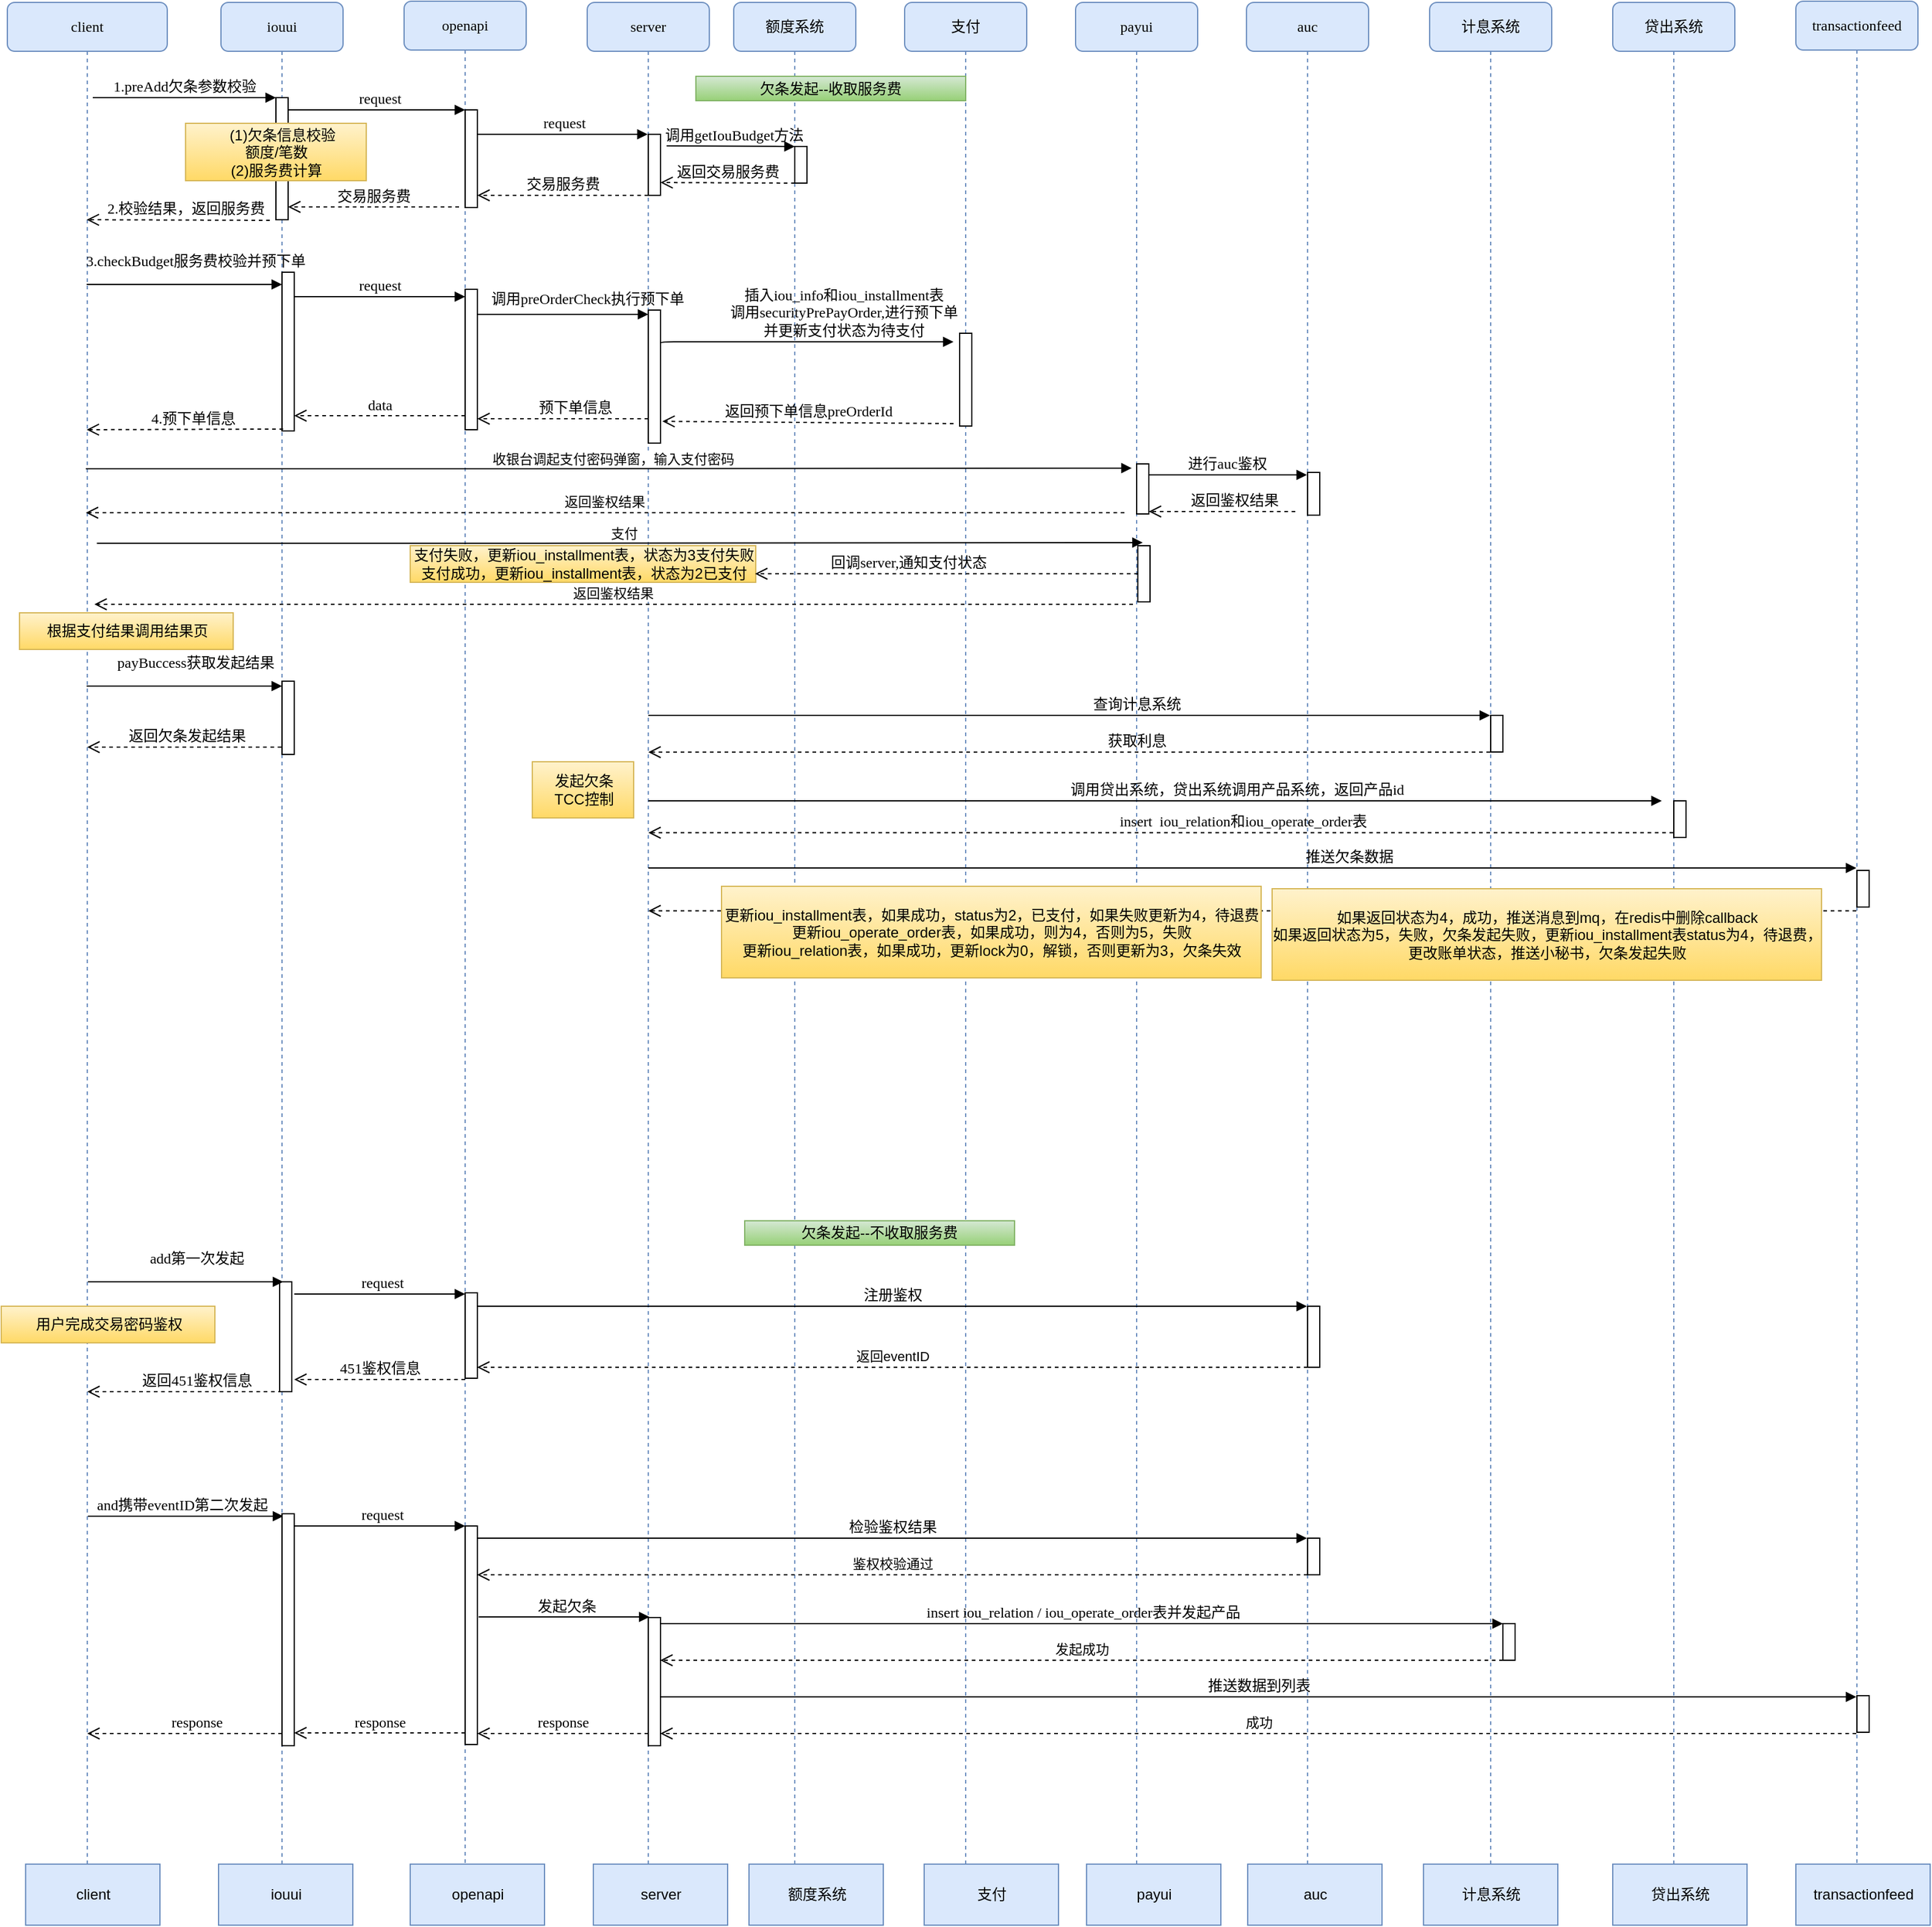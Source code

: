 <mxfile version="12.2.7" type="github" pages="1">
  <diagram name="Page-1" id="13e1069c-82ec-6db2-03f1-153e76fe0fe0">
    <mxGraphModel dx="1930" dy="1330" grid="0" gridSize="10" guides="1" tooltips="1" connect="1" arrows="1" fold="1" page="0" pageScale="1" pageWidth="1390" pageHeight="980" background="#ffffff" math="0" shadow="0">
      <root>
        <mxCell id="0"/>
        <mxCell id="1" parent="0"/>
        <mxCell id="7baba1c4bc27f4b0-2" value="iouui" style="shape=umlLifeline;perimeter=lifelinePerimeter;whiteSpace=wrap;html=1;container=1;collapsible=0;recursiveResize=0;outlineConnect=0;rounded=1;shadow=0;comic=0;labelBackgroundColor=none;strokeWidth=1;fontFamily=Verdana;fontSize=12;align=center;fillColor=#dae8fc;strokeColor=#6c8ebf;" parent="1" vertex="1">
          <mxGeometry x="260" y="80" width="100" height="1550" as="geometry"/>
        </mxCell>
        <mxCell id="7baba1c4bc27f4b0-10" value="" style="html=1;points=[];perimeter=orthogonalPerimeter;rounded=0;shadow=0;comic=0;labelBackgroundColor=none;strokeWidth=1;fontFamily=Verdana;fontSize=12;align=center;" parent="7baba1c4bc27f4b0-2" vertex="1">
          <mxGeometry x="45" y="78" width="10" height="100" as="geometry"/>
        </mxCell>
        <mxCell id="BatvQLoolryPibL8I_t7-5" value="" style="html=1;points=[];perimeter=orthogonalPerimeter;rounded=0;shadow=0;comic=0;labelBackgroundColor=none;strokeWidth=1;fontFamily=Verdana;fontSize=12;align=center;" parent="7baba1c4bc27f4b0-2" vertex="1">
          <mxGeometry x="48" y="1048" width="10" height="90" as="geometry"/>
        </mxCell>
        <mxCell id="7baba1c4bc27f4b0-3" value="openapi" style="shape=umlLifeline;perimeter=lifelinePerimeter;whiteSpace=wrap;html=1;container=1;collapsible=0;recursiveResize=0;outlineConnect=0;rounded=1;shadow=0;comic=0;labelBackgroundColor=none;strokeWidth=1;fontFamily=Verdana;fontSize=12;align=center;fillColor=#dae8fc;strokeColor=#6c8ebf;" parent="1" vertex="1">
          <mxGeometry x="410" y="79" width="100" height="1541" as="geometry"/>
        </mxCell>
        <mxCell id="BCAlRi_tKH_GsNBUMuoL-24" value="" style="html=1;points=[];perimeter=orthogonalPerimeter;rounded=0;shadow=0;comic=0;labelBackgroundColor=none;strokeWidth=1;fontFamily=Verdana;fontSize=12;align=center;" parent="7baba1c4bc27f4b0-3" vertex="1">
          <mxGeometry x="50" y="236" width="10" height="115" as="geometry"/>
        </mxCell>
        <mxCell id="BCAlRi_tKH_GsNBUMuoL-27" value="data" style="html=1;verticalAlign=bottom;endArrow=open;dashed=1;endSize=8;labelBackgroundColor=none;fontFamily=Verdana;fontSize=12;" parent="7baba1c4bc27f4b0-3" edge="1">
          <mxGeometry relative="1" as="geometry">
            <mxPoint x="-90.0" y="339.5" as="targetPoint"/>
            <mxPoint x="50.0" y="339.5" as="sourcePoint"/>
          </mxGeometry>
        </mxCell>
        <mxCell id="BatvQLoolryPibL8I_t7-6" value="" style="html=1;points=[];perimeter=orthogonalPerimeter;rounded=0;shadow=0;comic=0;labelBackgroundColor=none;strokeWidth=1;fontFamily=Verdana;fontSize=12;align=center;" parent="7baba1c4bc27f4b0-3" vertex="1">
          <mxGeometry x="50" y="1058" width="10" height="70" as="geometry"/>
        </mxCell>
        <mxCell id="BatvQLoolryPibL8I_t7-7" value="451鉴权信息" style="html=1;verticalAlign=bottom;endArrow=open;dashed=1;endSize=8;labelBackgroundColor=none;fontFamily=Verdana;fontSize=12;" parent="7baba1c4bc27f4b0-3" edge="1">
          <mxGeometry relative="1" as="geometry">
            <mxPoint x="-90.0" y="1129" as="targetPoint"/>
            <mxPoint x="50.0" y="1129" as="sourcePoint"/>
          </mxGeometry>
        </mxCell>
        <mxCell id="BatvQLoolryPibL8I_t7-8" value="request" style="html=1;verticalAlign=bottom;endArrow=block;labelBackgroundColor=none;fontFamily=Verdana;fontSize=12;edgeStyle=elbowEdgeStyle;elbow=vertical;" parent="7baba1c4bc27f4b0-3" edge="1">
          <mxGeometry x="0.448" y="-30" relative="1" as="geometry">
            <mxPoint x="-90.0" y="1059" as="sourcePoint"/>
            <mxPoint x="50" y="1059" as="targetPoint"/>
            <Array as="points">
              <mxPoint x="15" y="1059"/>
            </Array>
            <mxPoint x="-30" y="-30" as="offset"/>
          </mxGeometry>
        </mxCell>
        <mxCell id="BatvQLoolryPibL8I_t7-18" value="" style="html=1;points=[];perimeter=orthogonalPerimeter;rounded=0;shadow=0;comic=0;labelBackgroundColor=none;strokeWidth=1;fontFamily=Verdana;fontSize=12;align=center;" parent="7baba1c4bc27f4b0-3" vertex="1">
          <mxGeometry x="50" y="1249" width="10" height="179" as="geometry"/>
        </mxCell>
        <mxCell id="7baba1c4bc27f4b0-4" value="server" style="shape=umlLifeline;perimeter=lifelinePerimeter;whiteSpace=wrap;html=1;container=1;collapsible=0;recursiveResize=0;outlineConnect=0;rounded=1;shadow=0;comic=0;labelBackgroundColor=none;strokeWidth=1;fontFamily=Verdana;fontSize=12;align=center;fillColor=#dae8fc;strokeColor=#6c8ebf;" parent="1" vertex="1">
          <mxGeometry x="560" y="80" width="100" height="1560" as="geometry"/>
        </mxCell>
        <mxCell id="BCAlRi_tKH_GsNBUMuoL-37" value="" style="html=1;points=[];perimeter=orthogonalPerimeter;rounded=0;shadow=0;comic=0;labelBackgroundColor=none;strokeColor=#000000;strokeWidth=1;fillColor=#FFFFFF;fontFamily=Verdana;fontSize=12;fontColor=#000000;align=center;" parent="7baba1c4bc27f4b0-4" vertex="1">
          <mxGeometry x="50" y="252" width="10" height="109" as="geometry"/>
        </mxCell>
        <mxCell id="BatvQLoolryPibL8I_t7-24" value="" style="html=1;points=[];perimeter=orthogonalPerimeter;" parent="7baba1c4bc27f4b0-4" vertex="1">
          <mxGeometry x="50" y="1323" width="10" height="105" as="geometry"/>
        </mxCell>
        <mxCell id="7baba1c4bc27f4b0-5" value="额度系统" style="shape=umlLifeline;perimeter=lifelinePerimeter;whiteSpace=wrap;html=1;container=1;collapsible=0;recursiveResize=0;outlineConnect=0;rounded=1;shadow=0;comic=0;labelBackgroundColor=none;strokeWidth=1;fontFamily=Verdana;fontSize=12;align=center;fillColor=#dae8fc;strokeColor=#6c8ebf;" parent="1" vertex="1">
          <mxGeometry x="680" y="80" width="100" height="1560" as="geometry"/>
        </mxCell>
        <mxCell id="7baba1c4bc27f4b0-6" value="支付" style="shape=umlLifeline;perimeter=lifelinePerimeter;whiteSpace=wrap;html=1;container=1;collapsible=0;recursiveResize=0;outlineConnect=0;rounded=1;shadow=0;comic=0;labelBackgroundColor=none;strokeWidth=1;fontFamily=Verdana;fontSize=12;align=center;fillColor=#dae8fc;strokeColor=#6c8ebf;" parent="1" vertex="1">
          <mxGeometry x="820" y="80" width="100" height="1540" as="geometry"/>
        </mxCell>
        <mxCell id="BCAlRi_tKH_GsNBUMuoL-46" value="" style="html=1;points=[];perimeter=orthogonalPerimeter;rounded=0;shadow=0;comic=0;labelBackgroundColor=none;strokeColor=#000000;strokeWidth=1;fillColor=#FFFFFF;fontFamily=Verdana;fontSize=12;fontColor=#000000;align=center;" parent="7baba1c4bc27f4b0-6" vertex="1">
          <mxGeometry x="45" y="271" width="10" height="76" as="geometry"/>
        </mxCell>
        <mxCell id="7baba1c4bc27f4b0-7" value="payui" style="shape=umlLifeline;perimeter=lifelinePerimeter;whiteSpace=wrap;html=1;container=1;collapsible=0;recursiveResize=0;outlineConnect=0;rounded=1;shadow=0;comic=0;labelBackgroundColor=none;strokeWidth=1;fontFamily=Verdana;fontSize=12;align=center;fillColor=#dae8fc;strokeColor=#6c8ebf;" parent="1" vertex="1">
          <mxGeometry x="960" y="80" width="100" height="1570" as="geometry"/>
        </mxCell>
        <mxCell id="7baba1c4bc27f4b0-8" value="client" style="shape=umlLifeline;perimeter=lifelinePerimeter;whiteSpace=wrap;html=1;container=1;collapsible=0;recursiveResize=0;outlineConnect=0;rounded=1;shadow=0;comic=0;labelBackgroundColor=none;strokeWidth=1;fontFamily=Verdana;fontSize=12;align=center;fillColor=#dae8fc;strokeColor=#6c8ebf;" parent="1" vertex="1">
          <mxGeometry x="85" y="80" width="131" height="1540" as="geometry"/>
        </mxCell>
        <mxCell id="7baba1c4bc27f4b0-11" value="1.preAdd欠条参数校验" style="html=1;verticalAlign=bottom;endArrow=block;entryX=0;entryY=0;labelBackgroundColor=none;fontFamily=Verdana;fontSize=12;edgeStyle=elbowEdgeStyle;elbow=vertical;rounded=0;" parent="1" target="7baba1c4bc27f4b0-10" edge="1">
          <mxGeometry relative="1" as="geometry">
            <mxPoint x="155" y="158" as="sourcePoint"/>
          </mxGeometry>
        </mxCell>
        <mxCell id="7baba1c4bc27f4b0-14" value="request" style="html=1;verticalAlign=bottom;endArrow=block;labelBackgroundColor=none;fontFamily=Verdana;fontSize=12;edgeStyle=elbowEdgeStyle;elbow=vertical;" parent="1" source="7baba1c4bc27f4b0-10" edge="1">
          <mxGeometry x="0.448" y="-30" relative="1" as="geometry">
            <mxPoint x="370" y="178" as="sourcePoint"/>
            <mxPoint x="460" y="168" as="targetPoint"/>
            <Array as="points">
              <mxPoint x="420" y="168"/>
            </Array>
            <mxPoint x="-30" y="-30" as="offset"/>
          </mxGeometry>
        </mxCell>
        <mxCell id="BCAlRi_tKH_GsNBUMuoL-1" value="auc" style="shape=umlLifeline;perimeter=lifelinePerimeter;whiteSpace=wrap;html=1;container=1;collapsible=0;recursiveResize=0;outlineConnect=0;rounded=1;shadow=0;comic=0;labelBackgroundColor=none;strokeWidth=1;fontFamily=Verdana;fontSize=12;align=center;fillColor=#dae8fc;strokeColor=#6c8ebf;" parent="1" vertex="1">
          <mxGeometry x="1100" y="80" width="100" height="1560" as="geometry"/>
        </mxCell>
        <mxCell id="24VHA33siesGrONTcVFk-8" value="" style="html=1;points=[];perimeter=orthogonalPerimeter;" parent="BCAlRi_tKH_GsNBUMuoL-1" vertex="1">
          <mxGeometry x="50" y="385" width="10" height="35" as="geometry"/>
        </mxCell>
        <mxCell id="BCAlRi_tKH_GsNBUMuoL-3" value="transactionfeed" style="shape=umlLifeline;perimeter=lifelinePerimeter;whiteSpace=wrap;html=1;container=1;collapsible=0;recursiveResize=0;outlineConnect=0;rounded=1;shadow=0;comic=0;labelBackgroundColor=none;strokeWidth=1;fontFamily=Verdana;fontSize=12;align=center;fillColor=#dae8fc;strokeColor=#6c8ebf;" parent="1" vertex="1">
          <mxGeometry x="1550" y="79" width="100" height="1551" as="geometry"/>
        </mxCell>
        <mxCell id="BatvQLoolryPibL8I_t7-31" value="" style="html=1;points=[];perimeter=orthogonalPerimeter;" parent="BCAlRi_tKH_GsNBUMuoL-3" vertex="1">
          <mxGeometry x="50" y="1388" width="10" height="30" as="geometry"/>
        </mxCell>
        <mxCell id="BCAlRi_tKH_GsNBUMuoL-4" value="贷出系统" style="shape=umlLifeline;perimeter=lifelinePerimeter;whiteSpace=wrap;html=1;container=1;collapsible=0;recursiveResize=0;outlineConnect=0;rounded=1;shadow=0;comic=0;labelBackgroundColor=none;strokeWidth=1;fontFamily=Verdana;fontSize=12;align=center;fillColor=#dae8fc;strokeColor=#6c8ebf;" parent="1" vertex="1">
          <mxGeometry x="1400" y="80" width="100" height="1560" as="geometry"/>
        </mxCell>
        <mxCell id="BatvQLoolryPibL8I_t7-47" value="" style="html=1;points=[];perimeter=orthogonalPerimeter;" parent="BCAlRi_tKH_GsNBUMuoL-4" vertex="1">
          <mxGeometry x="50" y="654" width="10" height="30" as="geometry"/>
        </mxCell>
        <mxCell id="BCAlRi_tKH_GsNBUMuoL-5" value="2.校验结果，返回服务费" style="html=1;verticalAlign=bottom;endArrow=open;endSize=8;labelBackgroundColor=none;fontFamily=Verdana;fontSize=12;edgeStyle=elbowEdgeStyle;elbow=vertical;dashed=1;" parent="1" edge="1">
          <mxGeometry x="-0.063" relative="1" as="geometry">
            <mxPoint x="150" y="258" as="targetPoint"/>
            <Array as="points">
              <mxPoint x="225" y="258"/>
              <mxPoint x="255" y="258"/>
            </Array>
            <mxPoint x="300" y="258.5" as="sourcePoint"/>
            <mxPoint x="1" as="offset"/>
          </mxGeometry>
        </mxCell>
        <mxCell id="7baba1c4bc27f4b0-13" value="" style="html=1;points=[];perimeter=orthogonalPerimeter;rounded=0;shadow=0;comic=0;labelBackgroundColor=none;strokeWidth=1;fontFamily=Verdana;fontSize=12;align=center;" parent="1" vertex="1">
          <mxGeometry x="460" y="168" width="10" height="80" as="geometry"/>
        </mxCell>
        <mxCell id="BCAlRi_tKH_GsNBUMuoL-8" value="request" style="html=1;verticalAlign=bottom;endArrow=block;labelBackgroundColor=none;fontFamily=Verdana;fontSize=12;edgeStyle=elbowEdgeStyle;elbow=vertical;" parent="1" edge="1">
          <mxGeometry x="0.448" y="-30" relative="1" as="geometry">
            <mxPoint x="470" y="188" as="sourcePoint"/>
            <mxPoint x="609.5" y="188" as="targetPoint"/>
            <Array as="points">
              <mxPoint x="560" y="188"/>
            </Array>
            <mxPoint x="-30" y="-30" as="offset"/>
          </mxGeometry>
        </mxCell>
        <mxCell id="BCAlRi_tKH_GsNBUMuoL-9" value="交易服务费" style="html=1;verticalAlign=bottom;endArrow=open;dashed=1;endSize=8;labelBackgroundColor=none;fontFamily=Verdana;fontSize=12;" parent="1" edge="1">
          <mxGeometry relative="1" as="geometry">
            <mxPoint x="470" y="238" as="targetPoint"/>
            <mxPoint x="610" y="238" as="sourcePoint"/>
          </mxGeometry>
        </mxCell>
        <mxCell id="BCAlRi_tKH_GsNBUMuoL-10" value="" style="html=1;points=[];perimeter=orthogonalPerimeter;rounded=0;shadow=0;comic=0;labelBackgroundColor=none;strokeColor=#000000;strokeWidth=1;fillColor=#FFFFFF;fontFamily=Verdana;fontSize=12;fontColor=#000000;align=center;" parent="1" vertex="1">
          <mxGeometry x="610" y="188" width="10" height="50" as="geometry"/>
        </mxCell>
        <mxCell id="BCAlRi_tKH_GsNBUMuoL-11" value="" style="html=1;points=[];perimeter=orthogonalPerimeter;rounded=0;shadow=0;comic=0;labelBackgroundColor=none;strokeColor=#000000;strokeWidth=1;fillColor=#FFFFFF;fontFamily=Verdana;fontSize=12;fontColor=#000000;align=center;" parent="1" vertex="1">
          <mxGeometry x="730" y="198" width="10" height="30" as="geometry"/>
        </mxCell>
        <mxCell id="BCAlRi_tKH_GsNBUMuoL-14" value="调用getIouBudget方法" style="html=1;verticalAlign=bottom;endArrow=block;labelBackgroundColor=none;fontFamily=Verdana;fontSize=12;edgeStyle=elbowEdgeStyle;elbow=vertical;entryX=0;entryY=0;entryDx=0;entryDy=0;entryPerimeter=0;" parent="1" target="BCAlRi_tKH_GsNBUMuoL-11" edge="1">
          <mxGeometry x="0.045" relative="1" as="geometry">
            <mxPoint x="625" y="197.5" as="sourcePoint"/>
            <mxPoint x="725" y="198" as="targetPoint"/>
            <Array as="points"/>
            <mxPoint as="offset"/>
          </mxGeometry>
        </mxCell>
        <mxCell id="BCAlRi_tKH_GsNBUMuoL-15" value="返回交易服务费" style="html=1;verticalAlign=bottom;endArrow=open;dashed=1;endSize=8;labelBackgroundColor=none;fontFamily=Verdana;fontSize=12;" parent="1" edge="1">
          <mxGeometry relative="1" as="geometry">
            <mxPoint x="620" y="227.5" as="targetPoint"/>
            <mxPoint x="730" y="228" as="sourcePoint"/>
          </mxGeometry>
        </mxCell>
        <mxCell id="BCAlRi_tKH_GsNBUMuoL-18" value="3.checkBudget服务费校验并预下单" style="html=1;verticalAlign=bottom;endArrow=block;labelBackgroundColor=none;fontFamily=Verdana;fontSize=12;edgeStyle=elbowEdgeStyle;elbow=vertical;" parent="1" edge="1">
          <mxGeometry x="0.111" y="10" relative="1" as="geometry">
            <mxPoint x="150" y="311" as="sourcePoint"/>
            <mxPoint x="310" y="311" as="targetPoint"/>
            <Array as="points">
              <mxPoint x="227" y="311"/>
            </Array>
            <mxPoint as="offset"/>
          </mxGeometry>
        </mxCell>
        <mxCell id="BCAlRi_tKH_GsNBUMuoL-19" value="" style="html=1;points=[];perimeter=orthogonalPerimeter;rounded=0;shadow=0;comic=0;labelBackgroundColor=none;strokeWidth=1;fontFamily=Verdana;fontSize=12;align=center;" parent="1" vertex="1">
          <mxGeometry x="310" y="301" width="10" height="130" as="geometry"/>
        </mxCell>
        <mxCell id="BCAlRi_tKH_GsNBUMuoL-20" value="4.预下单信息" style="html=1;verticalAlign=bottom;endArrow=open;dashed=1;endSize=8;labelBackgroundColor=none;fontFamily=Verdana;fontSize=12;edgeStyle=elbowEdgeStyle;elbow=vertical;exitX=0.09;exitY=0.988;exitDx=0;exitDy=0;exitPerimeter=0;" parent="1" source="BCAlRi_tKH_GsNBUMuoL-19" edge="1">
          <mxGeometry x="-0.063" relative="1" as="geometry">
            <mxPoint x="150" y="430" as="targetPoint"/>
            <Array as="points">
              <mxPoint x="180" y="430"/>
              <mxPoint x="225" y="400.5"/>
              <mxPoint x="255" y="400.5"/>
            </Array>
            <mxPoint x="300" y="401" as="sourcePoint"/>
            <mxPoint x="1" as="offset"/>
          </mxGeometry>
        </mxCell>
        <mxCell id="BCAlRi_tKH_GsNBUMuoL-23" value="request" style="html=1;verticalAlign=bottom;endArrow=block;labelBackgroundColor=none;fontFamily=Verdana;fontSize=12;edgeStyle=elbowEdgeStyle;elbow=vertical;" parent="1" edge="1">
          <mxGeometry x="0.5" y="-35" relative="1" as="geometry">
            <mxPoint x="320.0" y="321" as="sourcePoint"/>
            <mxPoint x="460" y="321" as="targetPoint"/>
            <Array as="points">
              <mxPoint x="425" y="321"/>
            </Array>
            <mxPoint x="-35" y="-35" as="offset"/>
          </mxGeometry>
        </mxCell>
        <mxCell id="BCAlRi_tKH_GsNBUMuoL-28" value="调用preOrderCheck执行预下单" style="html=1;verticalAlign=bottom;endArrow=block;labelBackgroundColor=none;fontFamily=Verdana;fontSize=12;edgeStyle=elbowEdgeStyle;elbow=vertical;" parent="1" edge="1">
          <mxGeometry x="0.286" y="5" relative="1" as="geometry">
            <mxPoint x="470.0" y="335.5" as="sourcePoint"/>
            <mxPoint x="610.0" y="335.5" as="targetPoint"/>
            <Array as="points">
              <mxPoint x="575" y="335.5"/>
            </Array>
            <mxPoint y="1" as="offset"/>
          </mxGeometry>
        </mxCell>
        <mxCell id="BCAlRi_tKH_GsNBUMuoL-38" value="预下单信息" style="html=1;verticalAlign=bottom;endArrow=open;dashed=1;endSize=8;labelBackgroundColor=none;fontFamily=Verdana;fontSize=12;" parent="1" edge="1">
          <mxGeometry x="-0.143" relative="1" as="geometry">
            <mxPoint x="470.0" y="421" as="targetPoint"/>
            <mxPoint x="610" y="421" as="sourcePoint"/>
            <mxPoint as="offset"/>
            <Array as="points">
              <mxPoint x="550" y="421"/>
            </Array>
          </mxGeometry>
        </mxCell>
        <mxCell id="BCAlRi_tKH_GsNBUMuoL-48" value="&lt;br&gt;插入iou_info和iou_installment表&lt;br&gt;调用securityPrePayOrder,进行预下单&lt;br&gt;并更新支付状态为待支付" style="html=1;verticalAlign=bottom;endArrow=block;labelBackgroundColor=none;fontFamily=Verdana;fontSize=12;edgeStyle=elbowEdgeStyle;elbow=vertical;exitX=1.157;exitY=0.728;exitDx=0;exitDy=0;exitPerimeter=0;" parent="1" edge="1">
          <mxGeometry x="0.251" relative="1" as="geometry">
            <mxPoint x="621" y="359" as="sourcePoint"/>
            <mxPoint x="860" y="358" as="targetPoint"/>
            <Array as="points">
              <mxPoint x="860" y="358"/>
            </Array>
            <mxPoint as="offset"/>
          </mxGeometry>
        </mxCell>
        <mxCell id="24VHA33siesGrONTcVFk-3" value="返回鉴权结果" style="html=1;verticalAlign=bottom;endArrow=open;dashed=1;endSize=8;" parent="1" edge="1">
          <mxGeometry relative="1" as="geometry">
            <mxPoint x="1000" y="498" as="sourcePoint"/>
            <mxPoint x="149.324" y="498" as="targetPoint"/>
          </mxGeometry>
        </mxCell>
        <mxCell id="24VHA33siesGrONTcVFk-4" value="" style="html=1;points=[];perimeter=orthogonalPerimeter;rounded=0;shadow=0;comic=0;labelBackgroundColor=none;strokeColor=#000000;strokeWidth=1;fillColor=#FFFFFF;fontFamily=Verdana;fontSize=12;fontColor=#000000;align=center;" parent="1" vertex="1">
          <mxGeometry x="1010" y="458" width="10" height="41" as="geometry"/>
        </mxCell>
        <mxCell id="24VHA33siesGrONTcVFk-6" value="返回鉴权结果" style="html=1;verticalAlign=bottom;endArrow=open;dashed=1;endSize=8;labelBackgroundColor=none;fontFamily=Verdana;fontSize=12;" parent="1" edge="1">
          <mxGeometry x="-0.167" relative="1" as="geometry">
            <mxPoint x="1020.0" y="497" as="targetPoint"/>
            <mxPoint x="1140" y="497" as="sourcePoint"/>
            <mxPoint as="offset"/>
            <Array as="points">
              <mxPoint x="1090" y="497"/>
            </Array>
          </mxGeometry>
        </mxCell>
        <mxCell id="24VHA33siesGrONTcVFk-9" value="进行auc鉴权" style="html=1;verticalAlign=bottom;endArrow=block;labelBackgroundColor=none;fontFamily=Verdana;fontSize=12;edgeStyle=elbowEdgeStyle;elbow=vertical;" parent="1" target="BCAlRi_tKH_GsNBUMuoL-1" edge="1">
          <mxGeometry x="0.448" y="-30" relative="1" as="geometry">
            <mxPoint x="1020" y="467.0" as="sourcePoint"/>
            <mxPoint x="1136" y="460" as="targetPoint"/>
            <Array as="points"/>
            <mxPoint x="-30" y="-30" as="offset"/>
          </mxGeometry>
        </mxCell>
        <mxCell id="24VHA33siesGrONTcVFk-10" value="根据支付结果调用结果页" style="html=1;fillColor=#fff2cc;strokeColor=#d6b656;gradientColor=#ffd966;" parent="1" vertex="1">
          <mxGeometry x="95" y="580" width="175" height="30" as="geometry"/>
        </mxCell>
        <mxCell id="24VHA33siesGrONTcVFk-16" value="payBuccess获取发起结果" style="html=1;verticalAlign=bottom;endArrow=block;labelBackgroundColor=none;fontFamily=Verdana;fontSize=12;edgeStyle=elbowEdgeStyle;elbow=vertical;" parent="1" edge="1">
          <mxGeometry x="0.111" y="10" relative="1" as="geometry">
            <mxPoint x="150.0" y="640" as="sourcePoint"/>
            <mxPoint x="310.0" y="640" as="targetPoint"/>
            <Array as="points">
              <mxPoint x="227" y="640"/>
            </Array>
            <mxPoint as="offset"/>
          </mxGeometry>
        </mxCell>
        <mxCell id="24VHA33siesGrONTcVFk-18" value="" style="html=1;points=[];perimeter=orthogonalPerimeter;rounded=0;shadow=0;comic=0;labelBackgroundColor=none;strokeWidth=1;fontFamily=Verdana;fontSize=12;align=center;" parent="1" vertex="1">
          <mxGeometry x="310" y="636" width="10" height="60" as="geometry"/>
        </mxCell>
        <mxCell id="24VHA33siesGrONTcVFk-19" value="&amp;nbsp; &amp;nbsp;(1)欠条信息校验&lt;br&gt;额度/笔数&lt;br&gt;(2)服务费计算" style="html=1;fillColor=#fff2cc;strokeColor=#d6b656;gradientColor=#ffd966;" parent="1" vertex="1">
          <mxGeometry x="231" y="179" width="148" height="47" as="geometry"/>
        </mxCell>
        <mxCell id="24VHA33siesGrONTcVFk-21" value="交易服务费" style="html=1;verticalAlign=bottom;endArrow=open;dashed=1;endSize=8;labelBackgroundColor=none;fontFamily=Verdana;fontSize=12;" parent="1" edge="1">
          <mxGeometry relative="1" as="geometry">
            <mxPoint x="315.0" y="247.5" as="targetPoint"/>
            <mxPoint x="455.0" y="247.5" as="sourcePoint"/>
          </mxGeometry>
        </mxCell>
        <mxCell id="24VHA33siesGrONTcVFk-22" value="返回预下单信息preOrderId" style="html=1;verticalAlign=bottom;endArrow=open;dashed=1;endSize=8;labelBackgroundColor=none;fontFamily=Verdana;fontSize=12;entryX=1.157;entryY=0.891;entryDx=0;entryDy=0;entryPerimeter=0;" parent="1" edge="1">
          <mxGeometry relative="1" as="geometry">
            <mxPoint x="621.57" y="423.119" as="targetPoint"/>
            <mxPoint x="860" y="425" as="sourcePoint"/>
          </mxGeometry>
        </mxCell>
        <mxCell id="24VHA33siesGrONTcVFk-23" value="返回欠条发起结果" style="html=1;verticalAlign=bottom;endArrow=open;dashed=1;endSize=8;labelBackgroundColor=none;fontFamily=Verdana;fontSize=12;" parent="1" source="7baba1c4bc27f4b0-2" target="7baba1c4bc27f4b0-8" edge="1">
          <mxGeometry x="-0.006" relative="1" as="geometry">
            <mxPoint x="161.0" y="700" as="targetPoint"/>
            <mxPoint x="301.0" y="700" as="sourcePoint"/>
            <Array as="points">
              <mxPoint x="240" y="690"/>
            </Array>
            <mxPoint x="1" as="offset"/>
          </mxGeometry>
        </mxCell>
        <mxCell id="24VHA33siesGrONTcVFk-29" value="收银台调起支付密码弹窗，输入支付密码" style="html=1;verticalAlign=bottom;endArrow=block;entryX=-0.399;entryY=0.085;entryDx=0;entryDy=0;entryPerimeter=0;" parent="1" target="24VHA33siesGrONTcVFk-4" edge="1">
          <mxGeometry x="0.005" y="-1" width="80" relative="1" as="geometry">
            <mxPoint x="149.324" y="462" as="sourcePoint"/>
            <mxPoint x="1009.5" y="462" as="targetPoint"/>
            <Array as="points">
              <mxPoint x="230" y="462"/>
              <mxPoint x="500" y="462"/>
            </Array>
            <mxPoint x="1" as="offset"/>
          </mxGeometry>
        </mxCell>
        <mxCell id="BatvQLoolryPibL8I_t7-3" value="add第一次发起" style="html=1;verticalAlign=bottom;endArrow=block;labelBackgroundColor=none;fontFamily=Verdana;fontSize=12;edgeStyle=elbowEdgeStyle;elbow=vertical;" parent="1" edge="1">
          <mxGeometry x="0.113" y="10" relative="1" as="geometry">
            <mxPoint x="151.0" y="1128" as="sourcePoint"/>
            <mxPoint x="311.0" y="1128" as="targetPoint"/>
            <Array as="points">
              <mxPoint x="228" y="1128"/>
            </Array>
            <mxPoint as="offset"/>
          </mxGeometry>
        </mxCell>
        <mxCell id="BatvQLoolryPibL8I_t7-4" value="返回451鉴权信息" style="html=1;verticalAlign=bottom;endArrow=open;dashed=1;endSize=8;labelBackgroundColor=none;fontFamily=Verdana;fontSize=12;" parent="1" edge="1">
          <mxGeometry x="-0.122" relative="1" as="geometry">
            <mxPoint x="150.5" y="1218" as="targetPoint"/>
            <mxPoint x="310" y="1218" as="sourcePoint"/>
            <Array as="points"/>
            <mxPoint as="offset"/>
          </mxGeometry>
        </mxCell>
        <mxCell id="BatvQLoolryPibL8I_t7-9" value="注册鉴权" style="html=1;verticalAlign=bottom;endArrow=block;labelBackgroundColor=none;fontFamily=Verdana;fontSize=12;edgeStyle=elbowEdgeStyle;elbow=vertical;exitX=1.157;exitY=0.728;exitDx=0;exitDy=0;exitPerimeter=0;" parent="1" edge="1">
          <mxGeometry relative="1" as="geometry">
            <mxPoint x="470" y="1148" as="sourcePoint"/>
            <mxPoint x="1149.5" y="1147.941" as="targetPoint"/>
            <Array as="points"/>
            <mxPoint as="offset"/>
          </mxGeometry>
        </mxCell>
        <mxCell id="BatvQLoolryPibL8I_t7-10" value="返回eventID" style="html=1;verticalAlign=bottom;endArrow=open;dashed=1;endSize=8;" parent="1" edge="1">
          <mxGeometry relative="1" as="geometry">
            <mxPoint x="1150" y="1198" as="sourcePoint"/>
            <mxPoint x="469.824" y="1198" as="targetPoint"/>
          </mxGeometry>
        </mxCell>
        <mxCell id="BatvQLoolryPibL8I_t7-11" value="" style="html=1;points=[];perimeter=orthogonalPerimeter;" parent="1" vertex="1">
          <mxGeometry x="1150" y="1148" width="10" height="50" as="geometry"/>
        </mxCell>
        <mxCell id="BatvQLoolryPibL8I_t7-12" value="用户完成交易密码鉴权" style="html=1;fillColor=#fff2cc;strokeColor=#d6b656;gradientColor=#ffd966;" parent="1" vertex="1">
          <mxGeometry x="80" y="1148" width="175" height="30" as="geometry"/>
        </mxCell>
        <mxCell id="BatvQLoolryPibL8I_t7-13" value="and携带eventID第二次发起" style="html=1;verticalAlign=bottom;endArrow=block;labelBackgroundColor=none;fontFamily=Verdana;fontSize=12;edgeStyle=elbowEdgeStyle;elbow=vertical;" parent="1" edge="1">
          <mxGeometry x="-0.037" relative="1" as="geometry">
            <mxPoint x="151.0" y="1320" as="sourcePoint"/>
            <mxPoint x="311.0" y="1320" as="targetPoint"/>
            <Array as="points">
              <mxPoint x="228" y="1320"/>
            </Array>
            <mxPoint as="offset"/>
          </mxGeometry>
        </mxCell>
        <mxCell id="BatvQLoolryPibL8I_t7-14" value="response" style="html=1;verticalAlign=bottom;endArrow=open;dashed=1;endSize=8;labelBackgroundColor=none;fontFamily=Verdana;fontSize=12;" parent="1" edge="1">
          <mxGeometry x="-0.122" relative="1" as="geometry">
            <mxPoint x="150.5" y="1498" as="targetPoint"/>
            <mxPoint x="310" y="1498" as="sourcePoint"/>
            <Array as="points"/>
            <mxPoint as="offset"/>
          </mxGeometry>
        </mxCell>
        <mxCell id="BatvQLoolryPibL8I_t7-15" value="" style="html=1;points=[];perimeter=orthogonalPerimeter;rounded=0;shadow=0;comic=0;labelBackgroundColor=none;strokeWidth=1;fontFamily=Verdana;fontSize=12;align=center;" parent="1" vertex="1">
          <mxGeometry x="310" y="1318" width="10" height="190" as="geometry"/>
        </mxCell>
        <mxCell id="BatvQLoolryPibL8I_t7-16" value="request" style="html=1;verticalAlign=bottom;endArrow=block;labelBackgroundColor=none;fontFamily=Verdana;fontSize=12;edgeStyle=elbowEdgeStyle;elbow=vertical;" parent="1" edge="1">
          <mxGeometry x="0.448" y="-30" relative="1" as="geometry">
            <mxPoint x="320.0" y="1328" as="sourcePoint"/>
            <mxPoint x="460" y="1328" as="targetPoint"/>
            <Array as="points">
              <mxPoint x="425" y="1328"/>
            </Array>
            <mxPoint x="-30" y="-30" as="offset"/>
          </mxGeometry>
        </mxCell>
        <mxCell id="BatvQLoolryPibL8I_t7-17" value="response" style="html=1;verticalAlign=bottom;endArrow=open;dashed=1;endSize=8;labelBackgroundColor=none;fontFamily=Verdana;fontSize=12;" parent="1" edge="1">
          <mxGeometry relative="1" as="geometry">
            <mxPoint x="320.0" y="1497.5" as="targetPoint"/>
            <mxPoint x="460.0" y="1497.5" as="sourcePoint"/>
          </mxGeometry>
        </mxCell>
        <mxCell id="BatvQLoolryPibL8I_t7-19" value="检验鉴权结果" style="html=1;verticalAlign=bottom;endArrow=block;labelBackgroundColor=none;fontFamily=Verdana;fontSize=12;edgeStyle=elbowEdgeStyle;elbow=vertical;exitX=1.157;exitY=0.728;exitDx=0;exitDy=0;exitPerimeter=0;" parent="1" edge="1">
          <mxGeometry relative="1" as="geometry">
            <mxPoint x="470" y="1338" as="sourcePoint"/>
            <mxPoint x="1149.5" y="1338" as="targetPoint"/>
            <Array as="points"/>
            <mxPoint as="offset"/>
          </mxGeometry>
        </mxCell>
        <mxCell id="BatvQLoolryPibL8I_t7-20" value="鉴权校验通过" style="html=1;verticalAlign=bottom;endArrow=open;dashed=1;endSize=8;" parent="1" edge="1">
          <mxGeometry relative="1" as="geometry">
            <mxPoint x="1150" y="1368" as="sourcePoint"/>
            <mxPoint x="469.824" y="1368" as="targetPoint"/>
          </mxGeometry>
        </mxCell>
        <mxCell id="BatvQLoolryPibL8I_t7-21" value="" style="html=1;points=[];perimeter=orthogonalPerimeter;" parent="1" vertex="1">
          <mxGeometry x="1150" y="1338" width="10" height="30" as="geometry"/>
        </mxCell>
        <mxCell id="BatvQLoolryPibL8I_t7-22" value="发起欠条" style="html=1;verticalAlign=bottom;endArrow=block;labelBackgroundColor=none;fontFamily=Verdana;fontSize=12;edgeStyle=elbowEdgeStyle;elbow=vertical;" parent="1" edge="1">
          <mxGeometry x="0.448" y="-30" relative="1" as="geometry">
            <mxPoint x="471.0" y="1402.5" as="sourcePoint"/>
            <mxPoint x="611" y="1402.5" as="targetPoint"/>
            <Array as="points">
              <mxPoint x="576" y="1402.5"/>
            </Array>
            <mxPoint x="-30" y="-30" as="offset"/>
          </mxGeometry>
        </mxCell>
        <mxCell id="BatvQLoolryPibL8I_t7-23" value="response" style="html=1;verticalAlign=bottom;endArrow=open;dashed=1;endSize=8;labelBackgroundColor=none;fontFamily=Verdana;fontSize=12;" parent="1" edge="1">
          <mxGeometry relative="1" as="geometry">
            <mxPoint x="470.0" y="1498" as="targetPoint"/>
            <mxPoint x="610.0" y="1498" as="sourcePoint"/>
          </mxGeometry>
        </mxCell>
        <mxCell id="BatvQLoolryPibL8I_t7-25" value="insert iou_relation / iou_operate_order表并发起产品" style="html=1;verticalAlign=bottom;endArrow=block;labelBackgroundColor=none;fontFamily=Verdana;fontSize=12;edgeStyle=elbowEdgeStyle;elbow=vertical;exitX=1.157;exitY=0.728;exitDx=0;exitDy=0;exitPerimeter=0;" parent="1" edge="1">
          <mxGeometry relative="1" as="geometry">
            <mxPoint x="620.5" y="1408" as="sourcePoint"/>
            <mxPoint x="1310" y="1408" as="targetPoint"/>
            <Array as="points"/>
            <mxPoint as="offset"/>
          </mxGeometry>
        </mxCell>
        <mxCell id="BatvQLoolryPibL8I_t7-26" value="发起成功" style="html=1;verticalAlign=bottom;endArrow=open;dashed=1;endSize=8;" parent="1" edge="1">
          <mxGeometry relative="1" as="geometry">
            <mxPoint x="1310" y="1438" as="sourcePoint"/>
            <mxPoint x="619.824" y="1438" as="targetPoint"/>
          </mxGeometry>
        </mxCell>
        <mxCell id="BatvQLoolryPibL8I_t7-27" value="" style="html=1;points=[];perimeter=orthogonalPerimeter;" parent="1" vertex="1">
          <mxGeometry x="1310" y="1408" width="10" height="30" as="geometry"/>
        </mxCell>
        <mxCell id="BatvQLoolryPibL8I_t7-29" value="推送数据到列表" style="html=1;verticalAlign=bottom;endArrow=block;labelBackgroundColor=none;fontFamily=Verdana;fontSize=12;edgeStyle=elbowEdgeStyle;elbow=vertical;exitX=1.157;exitY=0.728;exitDx=0;exitDy=0;exitPerimeter=0;" parent="1" target="BCAlRi_tKH_GsNBUMuoL-3" edge="1">
          <mxGeometry relative="1" as="geometry">
            <mxPoint x="620" y="1468" as="sourcePoint"/>
            <mxPoint x="1469.5" y="1467.941" as="targetPoint"/>
            <Array as="points"/>
            <mxPoint as="offset"/>
          </mxGeometry>
        </mxCell>
        <mxCell id="BatvQLoolryPibL8I_t7-30" value="成功" style="html=1;verticalAlign=bottom;endArrow=open;dashed=1;endSize=8;" parent="1" source="BCAlRi_tKH_GsNBUMuoL-3" edge="1">
          <mxGeometry relative="1" as="geometry">
            <mxPoint x="1469.5" y="1498" as="sourcePoint"/>
            <mxPoint x="619.824" y="1498" as="targetPoint"/>
          </mxGeometry>
        </mxCell>
        <mxCell id="BatvQLoolryPibL8I_t7-33" value="欠条发起--不收取服务费" style="rounded=0;whiteSpace=wrap;html=1;fillColor=#d5e8d4;strokeColor=#82b366;gradientColor=#97d077;" parent="1" vertex="1">
          <mxGeometry x="689" y="1078" width="221" height="20" as="geometry"/>
        </mxCell>
        <mxCell id="BatvQLoolryPibL8I_t7-37" value="欠条发起--收取服务费" style="rounded=0;whiteSpace=wrap;html=1;fillColor=#d5e8d4;strokeColor=#82b366;gradientColor=#97d077;" parent="1" vertex="1">
          <mxGeometry x="649" y="140.5" width="221" height="20" as="geometry"/>
        </mxCell>
        <mxCell id="BatvQLoolryPibL8I_t7-41" value="查询计息系统" style="html=1;verticalAlign=bottom;endArrow=block;labelBackgroundColor=none;fontFamily=Verdana;fontSize=12;edgeStyle=elbowEdgeStyle;elbow=vertical;" parent="1" edge="1">
          <mxGeometry x="0.16" relative="1" as="geometry">
            <mxPoint x="610.0" y="664.0" as="sourcePoint"/>
            <mxPoint x="1299.5" y="664" as="targetPoint"/>
            <Array as="points">
              <mxPoint x="715" y="664"/>
            </Array>
            <mxPoint as="offset"/>
          </mxGeometry>
        </mxCell>
        <mxCell id="BatvQLoolryPibL8I_t7-42" value="计息系统" style="shape=umlLifeline;perimeter=lifelinePerimeter;whiteSpace=wrap;html=1;container=1;collapsible=0;recursiveResize=0;outlineConnect=0;rounded=1;shadow=0;comic=0;labelBackgroundColor=none;strokeWidth=1;fontFamily=Verdana;fontSize=12;align=center;fillColor=#dae8fc;strokeColor=#6c8ebf;" parent="1" vertex="1">
          <mxGeometry x="1250" y="80" width="100" height="1560" as="geometry"/>
        </mxCell>
        <mxCell id="BatvQLoolryPibL8I_t7-43" value="" style="html=1;points=[];perimeter=orthogonalPerimeter;" parent="BatvQLoolryPibL8I_t7-42" vertex="1">
          <mxGeometry x="50" y="584" width="10" height="30" as="geometry"/>
        </mxCell>
        <mxCell id="BatvQLoolryPibL8I_t7-44" value="获取利息" style="html=1;verticalAlign=bottom;endArrow=open;dashed=1;endSize=8;labelBackgroundColor=none;fontFamily=Verdana;fontSize=12;entryX=1.157;entryY=0.891;entryDx=0;entryDy=0;entryPerimeter=0;" parent="1" edge="1">
          <mxGeometry x="-0.16" relative="1" as="geometry">
            <mxPoint x="610.07" y="694.119" as="targetPoint"/>
            <mxPoint x="1299.5" y="694.119" as="sourcePoint"/>
            <mxPoint as="offset"/>
          </mxGeometry>
        </mxCell>
        <mxCell id="BatvQLoolryPibL8I_t7-45" value="调用贷出系统，贷出系统调用产品系统，返回产品id" style="html=1;verticalAlign=bottom;endArrow=block;labelBackgroundColor=none;fontFamily=Verdana;fontSize=12;edgeStyle=elbowEdgeStyle;elbow=vertical;entryX=-0.986;entryY=0.01;entryDx=0;entryDy=0;entryPerimeter=0;" parent="1" target="BatvQLoolryPibL8I_t7-47" edge="1">
          <mxGeometry x="0.16" relative="1" as="geometry">
            <mxPoint x="610.0" y="734" as="sourcePoint"/>
            <mxPoint x="1430" y="734" as="targetPoint"/>
            <Array as="points">
              <mxPoint x="715" y="734"/>
            </Array>
            <mxPoint as="offset"/>
          </mxGeometry>
        </mxCell>
        <mxCell id="BatvQLoolryPibL8I_t7-46" value="insert&amp;nbsp; iou_relation和iou_operate_order表" style="html=1;verticalAlign=bottom;endArrow=open;dashed=1;endSize=8;labelBackgroundColor=none;fontFamily=Verdana;fontSize=12;entryX=1.157;entryY=0.891;entryDx=0;entryDy=0;entryPerimeter=0;" parent="1" edge="1">
          <mxGeometry x="-0.16" relative="1" as="geometry">
            <mxPoint x="610.07" y="760.119" as="targetPoint"/>
            <mxPoint x="1449.5" y="760.119" as="sourcePoint"/>
            <mxPoint as="offset"/>
          </mxGeometry>
        </mxCell>
        <mxCell id="BatvQLoolryPibL8I_t7-49" value="推送欠条数据" style="html=1;verticalAlign=bottom;endArrow=block;labelBackgroundColor=none;fontFamily=Verdana;fontSize=12;edgeStyle=elbowEdgeStyle;elbow=vertical;exitX=0.5;exitY=0.497;exitDx=0;exitDy=0;exitPerimeter=0;" parent="1" target="BCAlRi_tKH_GsNBUMuoL-3" edge="1">
          <mxGeometry x="0.16" relative="1" as="geometry">
            <mxPoint x="610" y="789" as="sourcePoint"/>
            <mxPoint x="1588" y="784" as="targetPoint"/>
            <Array as="points"/>
            <mxPoint as="offset"/>
          </mxGeometry>
        </mxCell>
        <mxCell id="BatvQLoolryPibL8I_t7-50" value="" style="html=1;verticalAlign=bottom;endArrow=open;dashed=1;endSize=8;labelBackgroundColor=none;fontFamily=Verdana;fontSize=12;entryX=1.157;entryY=0.891;entryDx=0;entryDy=0;entryPerimeter=0;" parent="1" edge="1">
          <mxGeometry x="-0.16" relative="1" as="geometry">
            <mxPoint x="610.07" y="824.119" as="targetPoint"/>
            <mxPoint x="1599.5" y="824.119" as="sourcePoint"/>
            <mxPoint as="offset"/>
          </mxGeometry>
        </mxCell>
        <mxCell id="BatvQLoolryPibL8I_t7-51" value="" style="html=1;points=[];perimeter=orthogonalPerimeter;" parent="1" vertex="1">
          <mxGeometry x="1600" y="791" width="10" height="30" as="geometry"/>
        </mxCell>
        <mxCell id="BatvQLoolryPibL8I_t7-52" value="更新iou_installment表，如果成功，status为2，已支付，如果失败更新为4，待退费&lt;br&gt;更新iou_operate_order表，如果成功，则为4，否则为5，失败&lt;br&gt;更新iou_relation表，如果成功，更新lock为0，解锁，否则更新为3，欠条失效" style="html=1;fillColor=#fff2cc;strokeColor=#d6b656;gradientColor=#ffd966;" parent="1" vertex="1">
          <mxGeometry x="670" y="804" width="442" height="75" as="geometry"/>
        </mxCell>
        <mxCell id="BatvQLoolryPibL8I_t7-57" value="如果返回状态为4，成功，推送消息到mq，在redis中删除callback&lt;br&gt;如果返回状态为5，失败，欠条发起失败，更新iou_installment表status为4，待退费，&lt;br&gt;更改账单状态，推送小秘书，欠条发起失败" style="html=1;fillColor=#fff2cc;strokeColor=#d6b656;gradientColor=#ffd966;" parent="1" vertex="1">
          <mxGeometry x="1121" y="806" width="450" height="75" as="geometry"/>
        </mxCell>
        <mxCell id="nJtvFOOk3BGEBG6dJ-ou-4" value="client" style="html=1;fillColor=#dae8fc;strokeColor=#6c8ebf;" parent="1" vertex="1">
          <mxGeometry x="100" y="1605" width="110" height="50" as="geometry"/>
        </mxCell>
        <mxCell id="nJtvFOOk3BGEBG6dJ-ou-5" value="iouui" style="html=1;fillColor=#dae8fc;strokeColor=#6c8ebf;" parent="1" vertex="1">
          <mxGeometry x="258" y="1605" width="110" height="50" as="geometry"/>
        </mxCell>
        <mxCell id="nJtvFOOk3BGEBG6dJ-ou-6" value="openapi" style="html=1;fillColor=#dae8fc;strokeColor=#6c8ebf;" parent="1" vertex="1">
          <mxGeometry x="415" y="1605" width="110" height="50" as="geometry"/>
        </mxCell>
        <mxCell id="nJtvFOOk3BGEBG6dJ-ou-7" value="server" style="html=1;fillColor=#dae8fc;strokeColor=#6c8ebf;" parent="1" vertex="1">
          <mxGeometry x="565" y="1605" width="110" height="50" as="geometry"/>
        </mxCell>
        <mxCell id="nJtvFOOk3BGEBG6dJ-ou-8" value="额度系统" style="html=1;fillColor=#dae8fc;strokeColor=#6c8ebf;" parent="1" vertex="1">
          <mxGeometry x="692.5" y="1605" width="110" height="50" as="geometry"/>
        </mxCell>
        <mxCell id="nJtvFOOk3BGEBG6dJ-ou-9" value="支付" style="html=1;fillColor=#dae8fc;strokeColor=#6c8ebf;" parent="1" vertex="1">
          <mxGeometry x="836" y="1605" width="110" height="50" as="geometry"/>
        </mxCell>
        <mxCell id="nJtvFOOk3BGEBG6dJ-ou-10" value="payui" style="html=1;fillColor=#dae8fc;strokeColor=#6c8ebf;" parent="1" vertex="1">
          <mxGeometry x="969" y="1605" width="110" height="50" as="geometry"/>
        </mxCell>
        <mxCell id="nJtvFOOk3BGEBG6dJ-ou-11" value="auc" style="html=1;fillColor=#dae8fc;strokeColor=#6c8ebf;" parent="1" vertex="1">
          <mxGeometry x="1101" y="1605" width="110" height="50" as="geometry"/>
        </mxCell>
        <mxCell id="nJtvFOOk3BGEBG6dJ-ou-13" value="计息系统" style="html=1;fillColor=#dae8fc;strokeColor=#6c8ebf;" parent="1" vertex="1">
          <mxGeometry x="1245" y="1605" width="110" height="50" as="geometry"/>
        </mxCell>
        <mxCell id="nJtvFOOk3BGEBG6dJ-ou-14" value="贷出系统" style="html=1;fillColor=#dae8fc;strokeColor=#6c8ebf;" parent="1" vertex="1">
          <mxGeometry x="1400" y="1605" width="110" height="50" as="geometry"/>
        </mxCell>
        <mxCell id="nJtvFOOk3BGEBG6dJ-ou-15" value="transactionfeed" style="html=1;fillColor=#dae8fc;strokeColor=#6c8ebf;" parent="1" vertex="1">
          <mxGeometry x="1550" y="1605" width="110" height="50" as="geometry"/>
        </mxCell>
        <mxCell id="nVf6KXz9M3TXKsME3hOe-4" value="支付" style="html=1;verticalAlign=bottom;endArrow=block;entryX=-0.399;entryY=0.085;entryDx=0;entryDy=0;entryPerimeter=0;" edge="1" parent="1">
          <mxGeometry x="0.005" y="-1" width="80" relative="1" as="geometry">
            <mxPoint x="158.324" y="523" as="sourcePoint"/>
            <mxPoint x="1015.01" y="522.485" as="targetPoint"/>
            <Array as="points">
              <mxPoint x="239" y="523"/>
              <mxPoint x="509" y="523"/>
            </Array>
            <mxPoint x="1" as="offset"/>
          </mxGeometry>
        </mxCell>
        <mxCell id="nVf6KXz9M3TXKsME3hOe-5" value="返回鉴权结果" style="html=1;verticalAlign=bottom;endArrow=open;dashed=1;endSize=8;" edge="1" parent="1">
          <mxGeometry relative="1" as="geometry">
            <mxPoint x="1007" y="573" as="sourcePoint"/>
            <mxPoint x="156.324" y="573" as="targetPoint"/>
          </mxGeometry>
        </mxCell>
        <mxCell id="nVf6KXz9M3TXKsME3hOe-6" value="" style="html=1;points=[];perimeter=orthogonalPerimeter;rounded=0;shadow=0;comic=0;labelBackgroundColor=none;strokeColor=#000000;strokeWidth=1;fillColor=#FFFFFF;fontFamily=Verdana;fontSize=12;fontColor=#000000;align=center;" vertex="1" parent="1">
          <mxGeometry x="1011" y="525" width="10" height="46" as="geometry"/>
        </mxCell>
        <mxCell id="nVf6KXz9M3TXKsME3hOe-7" value="回调server,通知支付状态" style="html=1;verticalAlign=bottom;endArrow=open;dashed=1;endSize=8;labelBackgroundColor=none;fontFamily=Verdana;fontSize=12;exitX=0.3;exitY=0.522;exitDx=0;exitDy=0;exitPerimeter=0;" edge="1" parent="1" source="nVf6KXz9M3TXKsME3hOe-10">
          <mxGeometry x="0.2" relative="1" as="geometry">
            <mxPoint x="613" y="548" as="targetPoint"/>
            <mxPoint x="1011" y="548.012" as="sourcePoint"/>
            <mxPoint as="offset"/>
            <Array as="points"/>
          </mxGeometry>
        </mxCell>
        <mxCell id="nVf6KXz9M3TXKsME3hOe-8" value="发起欠条&lt;br&gt;TCC控制" style="html=1;fillColor=#fff2cc;strokeColor=#d6b656;gradientColor=#ffd966;" vertex="1" parent="1">
          <mxGeometry x="515" y="702" width="83" height="46" as="geometry"/>
        </mxCell>
        <mxCell id="nVf6KXz9M3TXKsME3hOe-10" value="支付失败，更新iou_installment表，状态为3支付失败&lt;br&gt;支付成功，更新iou_installment表，状态为2已支付" style="html=1;fillColor=#fff2cc;strokeColor=#d6b656;gradientColor=#ffd966;" vertex="1" parent="1">
          <mxGeometry x="415" y="525" width="283" height="30" as="geometry"/>
        </mxCell>
        <mxCell id="nVf6KXz9M3TXKsME3hOe-15" value="回调server,通知支付状态" style="html=1;verticalAlign=bottom;endArrow=open;dashed=1;endSize=8;labelBackgroundColor=none;fontFamily=Verdana;fontSize=12;exitX=0.3;exitY=0.522;exitDx=0;exitDy=0;exitPerimeter=0;" edge="1" parent="1" target="nVf6KXz9M3TXKsME3hOe-10">
          <mxGeometry x="0.2" relative="1" as="geometry">
            <mxPoint x="613" y="548" as="targetPoint"/>
            <mxPoint x="1011" y="548.012" as="sourcePoint"/>
            <mxPoint as="offset"/>
            <Array as="points">
              <mxPoint x="697.5" y="548"/>
            </Array>
          </mxGeometry>
        </mxCell>
      </root>
    </mxGraphModel>
  </diagram>
</mxfile>
